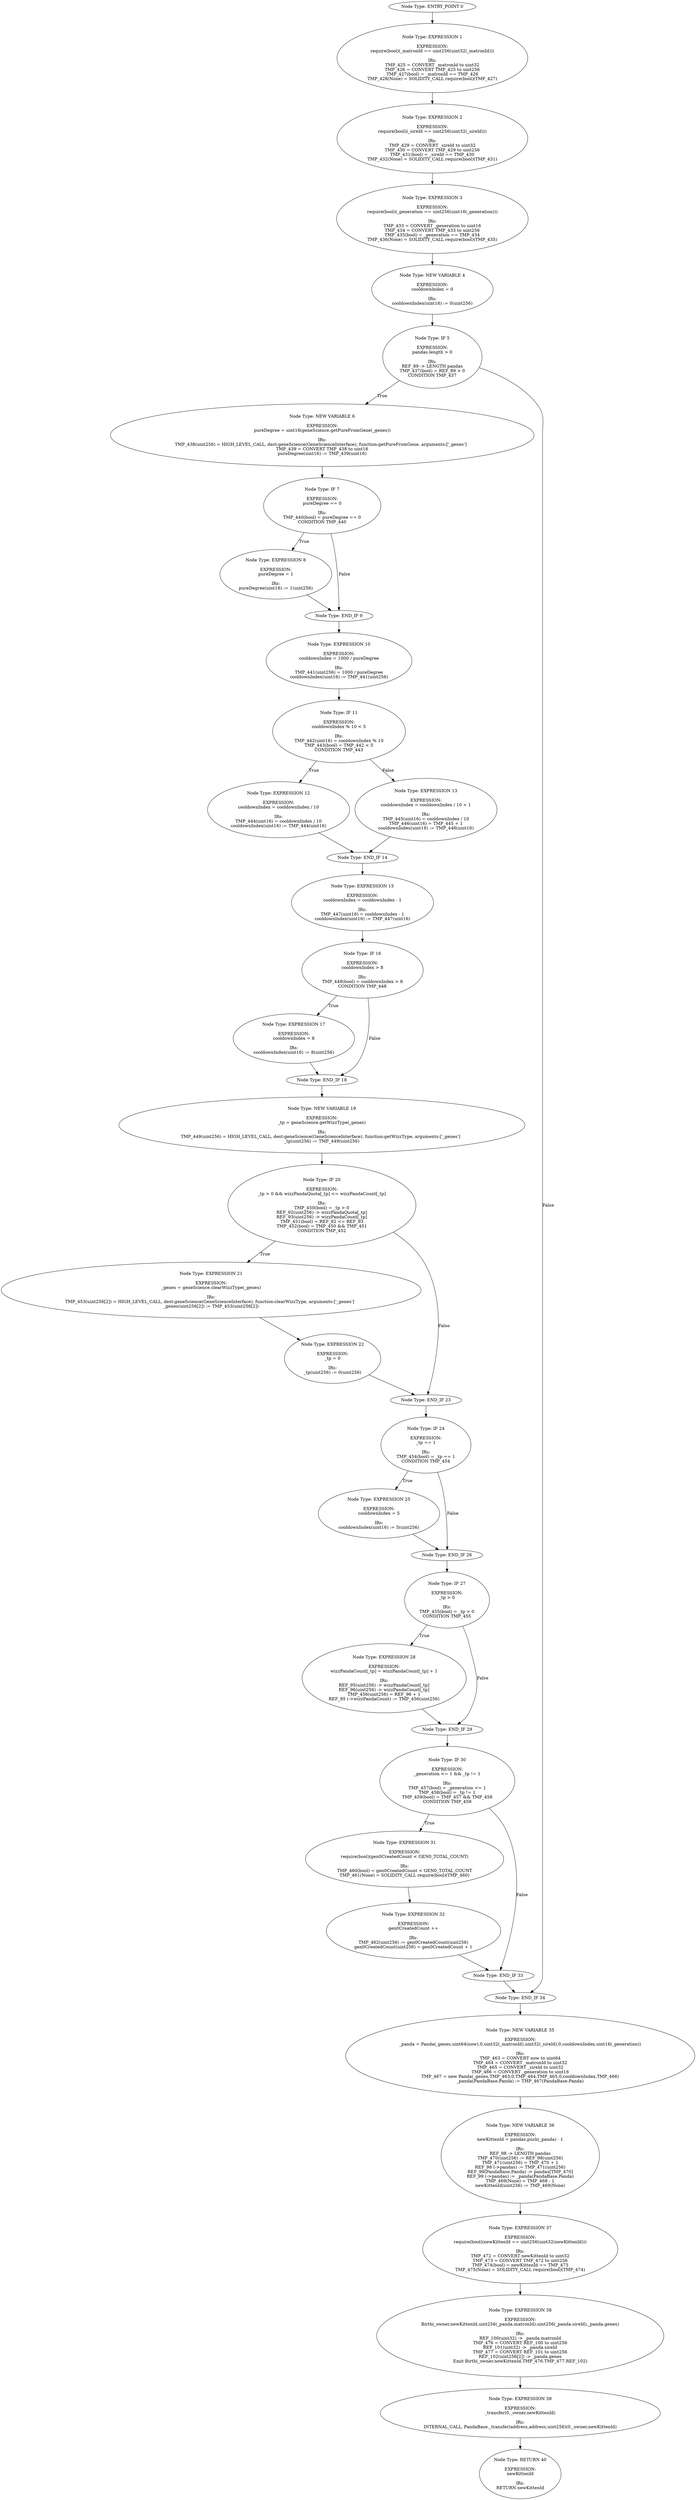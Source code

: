 digraph{
0[label="Node Type: ENTRY_POINT 0
"];
0->1;
1[label="Node Type: EXPRESSION 1

EXPRESSION:
require(bool)(_matronId == uint256(uint32(_matronId)))

IRs:
TMP_425 = CONVERT _matronId to uint32
TMP_426 = CONVERT TMP_425 to uint256
TMP_427(bool) = _matronId == TMP_426
TMP_428(None) = SOLIDITY_CALL require(bool)(TMP_427)"];
1->2;
2[label="Node Type: EXPRESSION 2

EXPRESSION:
require(bool)(_sireId == uint256(uint32(_sireId)))

IRs:
TMP_429 = CONVERT _sireId to uint32
TMP_430 = CONVERT TMP_429 to uint256
TMP_431(bool) = _sireId == TMP_430
TMP_432(None) = SOLIDITY_CALL require(bool)(TMP_431)"];
2->3;
3[label="Node Type: EXPRESSION 3

EXPRESSION:
require(bool)(_generation == uint256(uint16(_generation)))

IRs:
TMP_433 = CONVERT _generation to uint16
TMP_434 = CONVERT TMP_433 to uint256
TMP_435(bool) = _generation == TMP_434
TMP_436(None) = SOLIDITY_CALL require(bool)(TMP_435)"];
3->4;
4[label="Node Type: NEW VARIABLE 4

EXPRESSION:
cooldownIndex = 0

IRs:
cooldownIndex(uint16) := 0(uint256)"];
4->5;
5[label="Node Type: IF 5

EXPRESSION:
pandas.length > 0

IRs:
REF_89 -> LENGTH pandas
TMP_437(bool) = REF_89 > 0
CONDITION TMP_437"];
5->6[label="True"];
5->34[label="False"];
6[label="Node Type: NEW VARIABLE 6

EXPRESSION:
pureDegree = uint16(geneScience.getPureFromGene(_genes))

IRs:
TMP_438(uint256) = HIGH_LEVEL_CALL, dest:geneScience(GeneScienceInterface), function:getPureFromGene, arguments:['_genes']  
TMP_439 = CONVERT TMP_438 to uint16
pureDegree(uint16) := TMP_439(uint16)"];
6->7;
7[label="Node Type: IF 7

EXPRESSION:
pureDegree == 0

IRs:
TMP_440(bool) = pureDegree == 0
CONDITION TMP_440"];
7->8[label="True"];
7->9[label="False"];
8[label="Node Type: EXPRESSION 8

EXPRESSION:
pureDegree = 1

IRs:
pureDegree(uint16) := 1(uint256)"];
8->9;
9[label="Node Type: END_IF 9
"];
9->10;
10[label="Node Type: EXPRESSION 10

EXPRESSION:
cooldownIndex = 1000 / pureDegree

IRs:
TMP_441(uint256) = 1000 / pureDegree
cooldownIndex(uint16) := TMP_441(uint256)"];
10->11;
11[label="Node Type: IF 11

EXPRESSION:
cooldownIndex % 10 < 5

IRs:
TMP_442(uint16) = cooldownIndex % 10
TMP_443(bool) = TMP_442 < 5
CONDITION TMP_443"];
11->12[label="True"];
11->13[label="False"];
12[label="Node Type: EXPRESSION 12

EXPRESSION:
cooldownIndex = cooldownIndex / 10

IRs:
TMP_444(uint16) = cooldownIndex / 10
cooldownIndex(uint16) := TMP_444(uint16)"];
12->14;
13[label="Node Type: EXPRESSION 13

EXPRESSION:
cooldownIndex = cooldownIndex / 10 + 1

IRs:
TMP_445(uint16) = cooldownIndex / 10
TMP_446(uint16) = TMP_445 + 1
cooldownIndex(uint16) := TMP_446(uint16)"];
13->14;
14[label="Node Type: END_IF 14
"];
14->15;
15[label="Node Type: EXPRESSION 15

EXPRESSION:
cooldownIndex = cooldownIndex - 1

IRs:
TMP_447(uint16) = cooldownIndex - 1
cooldownIndex(uint16) := TMP_447(uint16)"];
15->16;
16[label="Node Type: IF 16

EXPRESSION:
cooldownIndex > 8

IRs:
TMP_448(bool) = cooldownIndex > 8
CONDITION TMP_448"];
16->17[label="True"];
16->18[label="False"];
17[label="Node Type: EXPRESSION 17

EXPRESSION:
cooldownIndex = 8

IRs:
cooldownIndex(uint16) := 8(uint256)"];
17->18;
18[label="Node Type: END_IF 18
"];
18->19;
19[label="Node Type: NEW VARIABLE 19

EXPRESSION:
_tp = geneScience.getWizzType(_genes)

IRs:
TMP_449(uint256) = HIGH_LEVEL_CALL, dest:geneScience(GeneScienceInterface), function:getWizzType, arguments:['_genes']  
_tp(uint256) := TMP_449(uint256)"];
19->20;
20[label="Node Type: IF 20

EXPRESSION:
_tp > 0 && wizzPandaQuota[_tp] <= wizzPandaCount[_tp]

IRs:
TMP_450(bool) = _tp > 0
REF_92(uint256) -> wizzPandaQuota[_tp]
REF_93(uint256) -> wizzPandaCount[_tp]
TMP_451(bool) = REF_92 <= REF_93
TMP_452(bool) = TMP_450 && TMP_451
CONDITION TMP_452"];
20->21[label="True"];
20->23[label="False"];
21[label="Node Type: EXPRESSION 21

EXPRESSION:
_genes = geneScience.clearWizzType(_genes)

IRs:
TMP_453(uint256[2]) = HIGH_LEVEL_CALL, dest:geneScience(GeneScienceInterface), function:clearWizzType, arguments:['_genes']  
_genes(uint256[2]) := TMP_453(uint256[2])"];
21->22;
22[label="Node Type: EXPRESSION 22

EXPRESSION:
_tp = 0

IRs:
_tp(uint256) := 0(uint256)"];
22->23;
23[label="Node Type: END_IF 23
"];
23->24;
24[label="Node Type: IF 24

EXPRESSION:
_tp == 1

IRs:
TMP_454(bool) = _tp == 1
CONDITION TMP_454"];
24->25[label="True"];
24->26[label="False"];
25[label="Node Type: EXPRESSION 25

EXPRESSION:
cooldownIndex = 5

IRs:
cooldownIndex(uint16) := 5(uint256)"];
25->26;
26[label="Node Type: END_IF 26
"];
26->27;
27[label="Node Type: IF 27

EXPRESSION:
_tp > 0

IRs:
TMP_455(bool) = _tp > 0
CONDITION TMP_455"];
27->28[label="True"];
27->29[label="False"];
28[label="Node Type: EXPRESSION 28

EXPRESSION:
wizzPandaCount[_tp] = wizzPandaCount[_tp] + 1

IRs:
REF_95(uint256) -> wizzPandaCount[_tp]
REF_96(uint256) -> wizzPandaCount[_tp]
TMP_456(uint256) = REF_96 + 1
REF_95 (->wizzPandaCount) := TMP_456(uint256)"];
28->29;
29[label="Node Type: END_IF 29
"];
29->30;
30[label="Node Type: IF 30

EXPRESSION:
_generation <= 1 && _tp != 1

IRs:
TMP_457(bool) = _generation <= 1
TMP_458(bool) = _tp != 1
TMP_459(bool) = TMP_457 && TMP_458
CONDITION TMP_459"];
30->31[label="True"];
30->33[label="False"];
31[label="Node Type: EXPRESSION 31

EXPRESSION:
require(bool)(gen0CreatedCount < GEN0_TOTAL_COUNT)

IRs:
TMP_460(bool) = gen0CreatedCount < GEN0_TOTAL_COUNT
TMP_461(None) = SOLIDITY_CALL require(bool)(TMP_460)"];
31->32;
32[label="Node Type: EXPRESSION 32

EXPRESSION:
gen0CreatedCount ++

IRs:
TMP_462(uint256) := gen0CreatedCount(uint256)
gen0CreatedCount(uint256) = gen0CreatedCount + 1"];
32->33;
33[label="Node Type: END_IF 33
"];
33->34;
34[label="Node Type: END_IF 34
"];
34->35;
35[label="Node Type: NEW VARIABLE 35

EXPRESSION:
_panda = Panda(_genes,uint64(now),0,uint32(_matronId),uint32(_sireId),0,cooldownIndex,uint16(_generation))

IRs:
TMP_463 = CONVERT now to uint64
TMP_464 = CONVERT _matronId to uint32
TMP_465 = CONVERT _sireId to uint32
TMP_466 = CONVERT _generation to uint16
TMP_467 = new Panda(_genes,TMP_463,0,TMP_464,TMP_465,0,cooldownIndex,TMP_466)
_panda(PandaBase.Panda) := TMP_467(PandaBase.Panda)"];
35->36;
36[label="Node Type: NEW VARIABLE 36

EXPRESSION:
newKittenId = pandas.push(_panda) - 1

IRs:
REF_98 -> LENGTH pandas
TMP_470(uint256) := REF_98(uint256)
TMP_471(uint256) = TMP_470 + 1
REF_98 (->pandas) := TMP_471(uint256)
REF_99(PandaBase.Panda) -> pandas[TMP_470]
REF_99 (->pandas) := _panda(PandaBase.Panda)
TMP_469(None) = TMP_468 - 1
newKittenId(uint256) := TMP_469(None)"];
36->37;
37[label="Node Type: EXPRESSION 37

EXPRESSION:
require(bool)(newKittenId == uint256(uint32(newKittenId)))

IRs:
TMP_472 = CONVERT newKittenId to uint32
TMP_473 = CONVERT TMP_472 to uint256
TMP_474(bool) = newKittenId == TMP_473
TMP_475(None) = SOLIDITY_CALL require(bool)(TMP_474)"];
37->38;
38[label="Node Type: EXPRESSION 38

EXPRESSION:
Birth(_owner,newKittenId,uint256(_panda.matronId),uint256(_panda.sireId),_panda.genes)

IRs:
REF_100(uint32) -> _panda.matronId
TMP_476 = CONVERT REF_100 to uint256
REF_101(uint32) -> _panda.sireId
TMP_477 = CONVERT REF_101 to uint256
REF_102(uint256[2]) -> _panda.genes
Emit Birth(_owner.newKittenId.TMP_476.TMP_477.REF_102)"];
38->39;
39[label="Node Type: EXPRESSION 39

EXPRESSION:
_transfer(0,_owner,newKittenId)

IRs:
INTERNAL_CALL, PandaBase._transfer(address,address,uint256)(0,_owner,newKittenId)"];
39->40;
40[label="Node Type: RETURN 40

EXPRESSION:
newKittenId

IRs:
RETURN newKittenId"];
}
